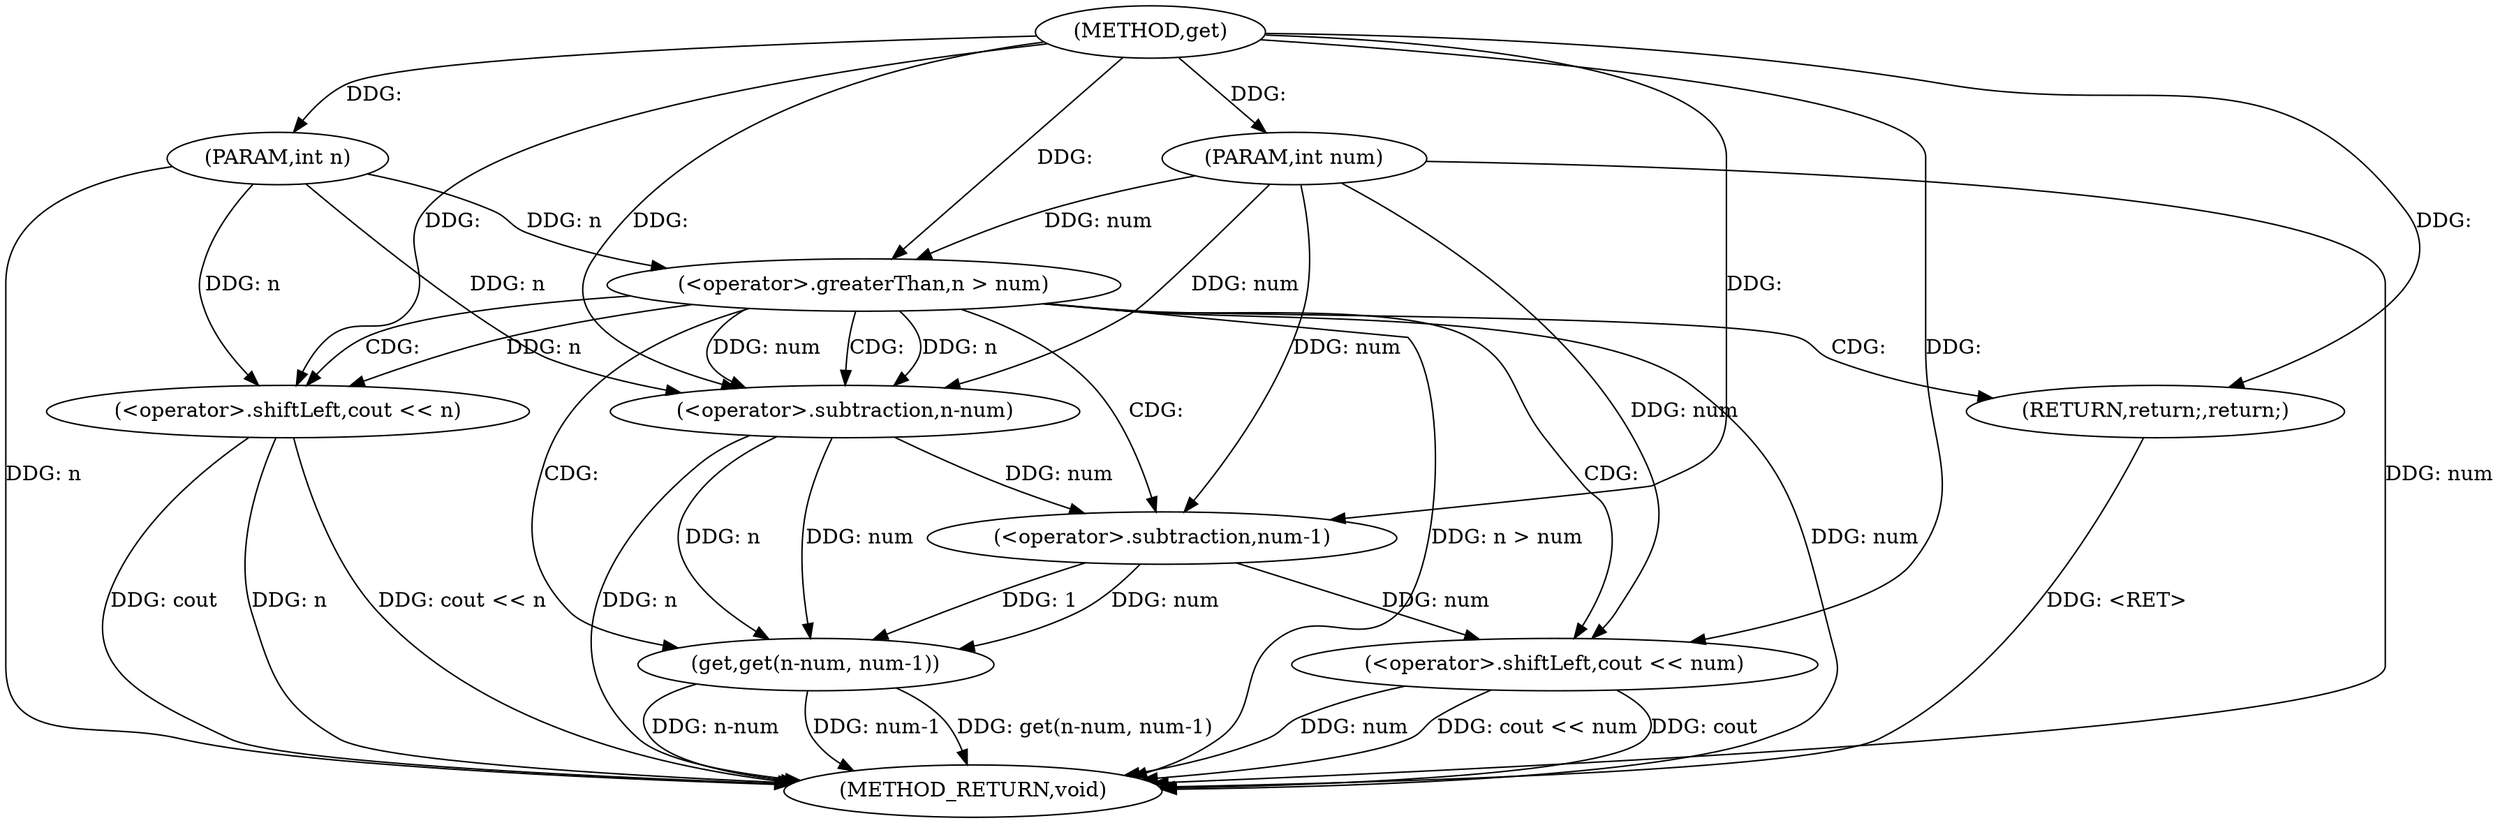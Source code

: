 digraph "get" {  
"1000102" [label = "(METHOD,get)" ]
"1000127" [label = "(METHOD_RETURN,void)" ]
"1000103" [label = "(PARAM,int n)" ]
"1000104" [label = "(PARAM,int num)" ]
"1000107" [label = "(<operator>.greaterThan,n > num)" ]
"1000111" [label = "(get,get(n-num, num-1))" ]
"1000118" [label = "(<operator>.shiftLeft,cout << num)" ]
"1000123" [label = "(<operator>.shiftLeft,cout << n)" ]
"1000126" [label = "(RETURN,return;,return;)" ]
"1000112" [label = "(<operator>.subtraction,n-num)" ]
"1000115" [label = "(<operator>.subtraction,num-1)" ]
  "1000103" -> "1000127"  [ label = "DDG: n"] 
  "1000104" -> "1000127"  [ label = "DDG: num"] 
  "1000107" -> "1000127"  [ label = "DDG: num"] 
  "1000107" -> "1000127"  [ label = "DDG: n > num"] 
  "1000123" -> "1000127"  [ label = "DDG: cout"] 
  "1000123" -> "1000127"  [ label = "DDG: n"] 
  "1000123" -> "1000127"  [ label = "DDG: cout << n"] 
  "1000112" -> "1000127"  [ label = "DDG: n"] 
  "1000111" -> "1000127"  [ label = "DDG: n-num"] 
  "1000111" -> "1000127"  [ label = "DDG: num-1"] 
  "1000111" -> "1000127"  [ label = "DDG: get(n-num, num-1)"] 
  "1000118" -> "1000127"  [ label = "DDG: cout"] 
  "1000118" -> "1000127"  [ label = "DDG: num"] 
  "1000118" -> "1000127"  [ label = "DDG: cout << num"] 
  "1000126" -> "1000127"  [ label = "DDG: <RET>"] 
  "1000102" -> "1000103"  [ label = "DDG: "] 
  "1000102" -> "1000104"  [ label = "DDG: "] 
  "1000103" -> "1000107"  [ label = "DDG: n"] 
  "1000102" -> "1000107"  [ label = "DDG: "] 
  "1000104" -> "1000107"  [ label = "DDG: num"] 
  "1000112" -> "1000111"  [ label = "DDG: n"] 
  "1000112" -> "1000111"  [ label = "DDG: num"] 
  "1000115" -> "1000111"  [ label = "DDG: 1"] 
  "1000115" -> "1000111"  [ label = "DDG: num"] 
  "1000102" -> "1000118"  [ label = "DDG: "] 
  "1000115" -> "1000118"  [ label = "DDG: num"] 
  "1000104" -> "1000118"  [ label = "DDG: num"] 
  "1000102" -> "1000126"  [ label = "DDG: "] 
  "1000107" -> "1000112"  [ label = "DDG: n"] 
  "1000103" -> "1000112"  [ label = "DDG: n"] 
  "1000102" -> "1000112"  [ label = "DDG: "] 
  "1000107" -> "1000112"  [ label = "DDG: num"] 
  "1000104" -> "1000112"  [ label = "DDG: num"] 
  "1000112" -> "1000115"  [ label = "DDG: num"] 
  "1000104" -> "1000115"  [ label = "DDG: num"] 
  "1000102" -> "1000115"  [ label = "DDG: "] 
  "1000102" -> "1000123"  [ label = "DDG: "] 
  "1000107" -> "1000123"  [ label = "DDG: n"] 
  "1000103" -> "1000123"  [ label = "DDG: n"] 
  "1000107" -> "1000112"  [ label = "CDG: "] 
  "1000107" -> "1000123"  [ label = "CDG: "] 
  "1000107" -> "1000115"  [ label = "CDG: "] 
  "1000107" -> "1000118"  [ label = "CDG: "] 
  "1000107" -> "1000111"  [ label = "CDG: "] 
  "1000107" -> "1000126"  [ label = "CDG: "] 
}

